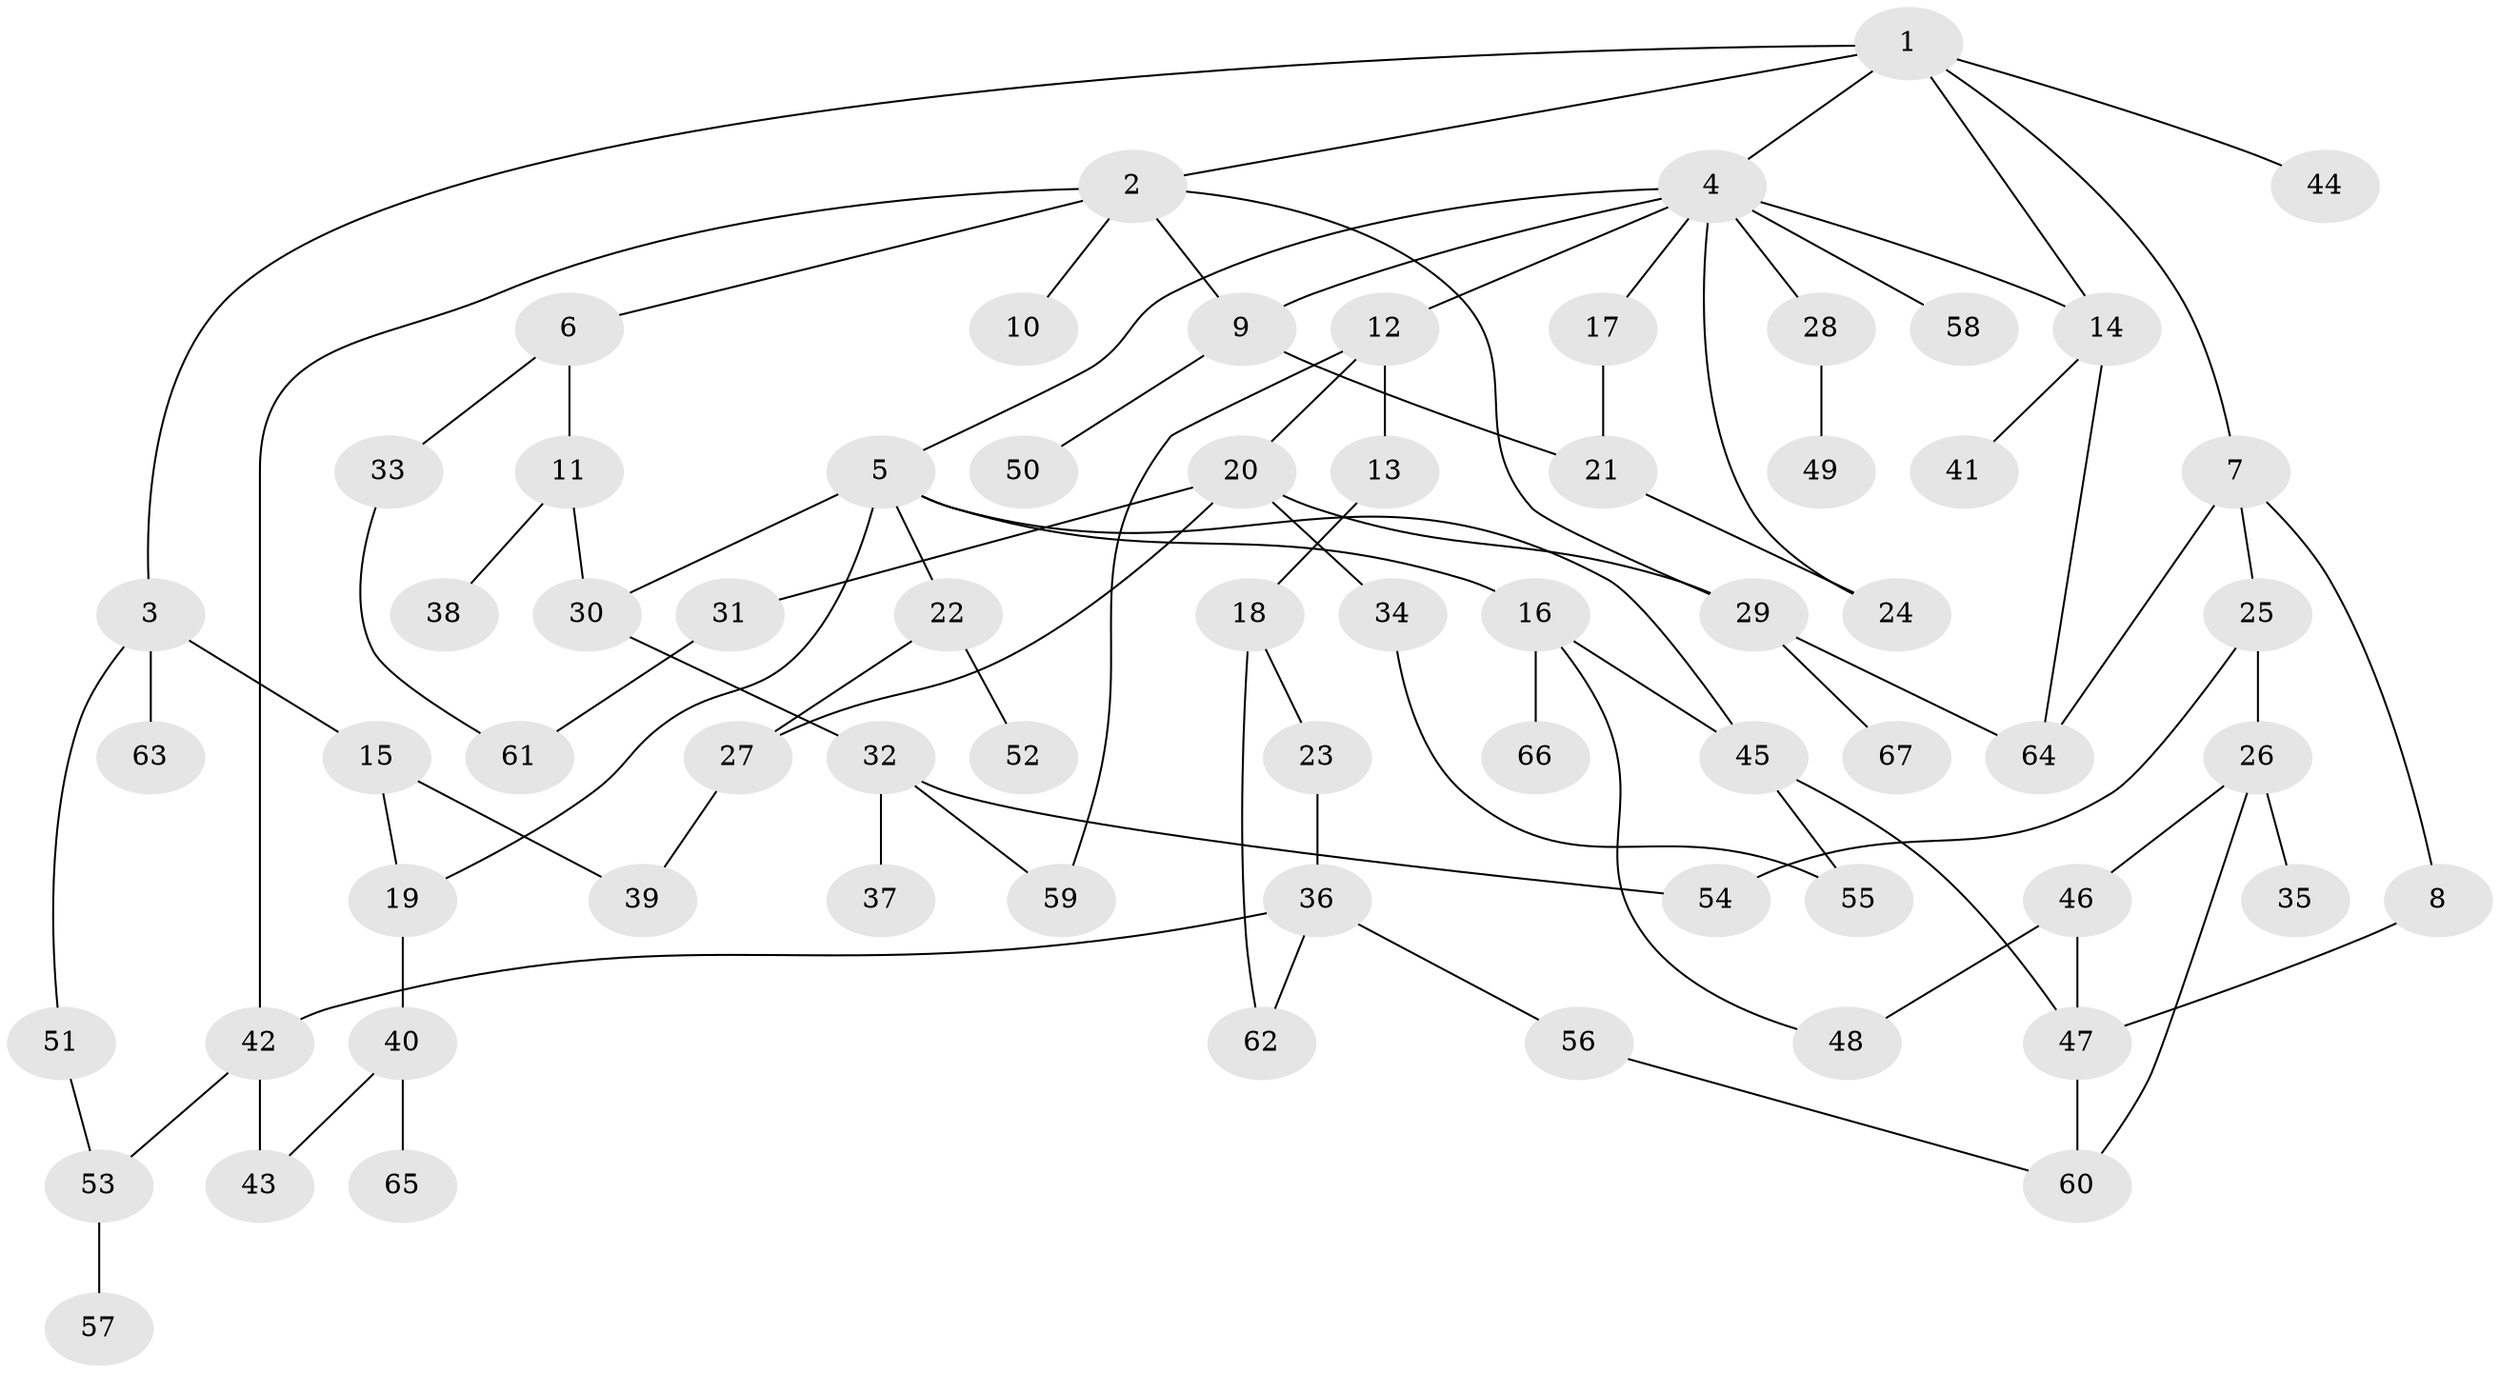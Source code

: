 // coarse degree distribution, {8: 0.038461538461538464, 1: 0.5, 5: 0.038461538461538464, 4: 0.15384615384615385, 7: 0.07692307692307693, 2: 0.11538461538461539, 3: 0.07692307692307693}
// Generated by graph-tools (version 1.1) at 2025/45/03/04/25 21:45:24]
// undirected, 67 vertices, 91 edges
graph export_dot {
graph [start="1"]
  node [color=gray90,style=filled];
  1;
  2;
  3;
  4;
  5;
  6;
  7;
  8;
  9;
  10;
  11;
  12;
  13;
  14;
  15;
  16;
  17;
  18;
  19;
  20;
  21;
  22;
  23;
  24;
  25;
  26;
  27;
  28;
  29;
  30;
  31;
  32;
  33;
  34;
  35;
  36;
  37;
  38;
  39;
  40;
  41;
  42;
  43;
  44;
  45;
  46;
  47;
  48;
  49;
  50;
  51;
  52;
  53;
  54;
  55;
  56;
  57;
  58;
  59;
  60;
  61;
  62;
  63;
  64;
  65;
  66;
  67;
  1 -- 2;
  1 -- 3;
  1 -- 4;
  1 -- 7;
  1 -- 14;
  1 -- 44;
  2 -- 6;
  2 -- 9;
  2 -- 10;
  2 -- 29;
  2 -- 42;
  3 -- 15;
  3 -- 51;
  3 -- 63;
  4 -- 5;
  4 -- 12;
  4 -- 17;
  4 -- 24;
  4 -- 28;
  4 -- 58;
  4 -- 9;
  4 -- 14;
  5 -- 16;
  5 -- 22;
  5 -- 30;
  5 -- 19;
  5 -- 45;
  6 -- 11;
  6 -- 33;
  7 -- 8;
  7 -- 25;
  7 -- 64;
  8 -- 47;
  9 -- 21;
  9 -- 50;
  11 -- 38;
  11 -- 30;
  12 -- 13;
  12 -- 20;
  12 -- 59;
  13 -- 18;
  14 -- 41;
  14 -- 64;
  15 -- 19;
  15 -- 39;
  16 -- 45;
  16 -- 66;
  16 -- 48;
  17 -- 21;
  18 -- 23;
  18 -- 62;
  19 -- 40;
  20 -- 31;
  20 -- 34;
  20 -- 29;
  20 -- 27;
  21 -- 24;
  22 -- 27;
  22 -- 52;
  23 -- 36;
  25 -- 26;
  25 -- 54;
  26 -- 35;
  26 -- 46;
  26 -- 60;
  27 -- 39;
  28 -- 49;
  29 -- 64;
  29 -- 67;
  30 -- 32;
  31 -- 61;
  32 -- 37;
  32 -- 54;
  32 -- 59;
  33 -- 61;
  34 -- 55;
  36 -- 56;
  36 -- 42;
  36 -- 62;
  40 -- 43;
  40 -- 65;
  42 -- 53;
  42 -- 43;
  45 -- 55;
  45 -- 47;
  46 -- 47;
  46 -- 48;
  47 -- 60;
  51 -- 53;
  53 -- 57;
  56 -- 60;
}
